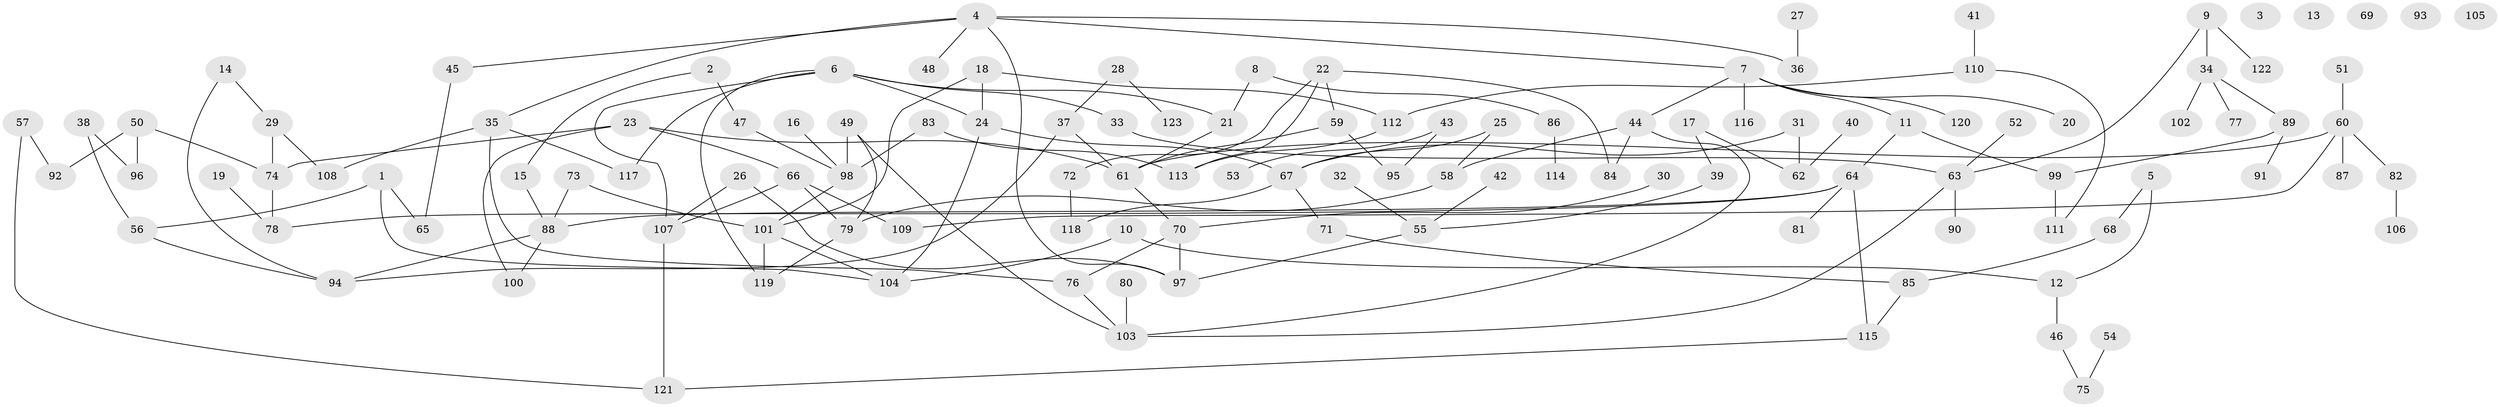 // coarse degree distribution, {5: 0.08333333333333333, 2: 0.21428571428571427, 0: 0.05952380952380952, 8: 0.03571428571428571, 6: 0.03571428571428571, 3: 0.19047619047619047, 4: 0.10714285714285714, 1: 0.2619047619047619, 7: 0.011904761904761904}
// Generated by graph-tools (version 1.1) at 2025/23/03/03/25 07:23:27]
// undirected, 123 vertices, 152 edges
graph export_dot {
graph [start="1"]
  node [color=gray90,style=filled];
  1;
  2;
  3;
  4;
  5;
  6;
  7;
  8;
  9;
  10;
  11;
  12;
  13;
  14;
  15;
  16;
  17;
  18;
  19;
  20;
  21;
  22;
  23;
  24;
  25;
  26;
  27;
  28;
  29;
  30;
  31;
  32;
  33;
  34;
  35;
  36;
  37;
  38;
  39;
  40;
  41;
  42;
  43;
  44;
  45;
  46;
  47;
  48;
  49;
  50;
  51;
  52;
  53;
  54;
  55;
  56;
  57;
  58;
  59;
  60;
  61;
  62;
  63;
  64;
  65;
  66;
  67;
  68;
  69;
  70;
  71;
  72;
  73;
  74;
  75;
  76;
  77;
  78;
  79;
  80;
  81;
  82;
  83;
  84;
  85;
  86;
  87;
  88;
  89;
  90;
  91;
  92;
  93;
  94;
  95;
  96;
  97;
  98;
  99;
  100;
  101;
  102;
  103;
  104;
  105;
  106;
  107;
  108;
  109;
  110;
  111;
  112;
  113;
  114;
  115;
  116;
  117;
  118;
  119;
  120;
  121;
  122;
  123;
  1 -- 56;
  1 -- 65;
  1 -- 104;
  2 -- 15;
  2 -- 47;
  4 -- 7;
  4 -- 35;
  4 -- 36;
  4 -- 45;
  4 -- 48;
  4 -- 97;
  5 -- 12;
  5 -- 68;
  6 -- 21;
  6 -- 24;
  6 -- 33;
  6 -- 107;
  6 -- 117;
  6 -- 119;
  7 -- 11;
  7 -- 20;
  7 -- 44;
  7 -- 116;
  7 -- 120;
  8 -- 21;
  8 -- 86;
  9 -- 34;
  9 -- 63;
  9 -- 122;
  10 -- 12;
  10 -- 104;
  11 -- 64;
  11 -- 99;
  12 -- 46;
  14 -- 29;
  14 -- 94;
  15 -- 88;
  16 -- 98;
  17 -- 39;
  17 -- 62;
  18 -- 24;
  18 -- 101;
  18 -- 112;
  19 -- 78;
  21 -- 61;
  22 -- 59;
  22 -- 72;
  22 -- 84;
  22 -- 113;
  23 -- 61;
  23 -- 66;
  23 -- 74;
  23 -- 100;
  24 -- 67;
  24 -- 104;
  25 -- 58;
  25 -- 67;
  26 -- 97;
  26 -- 107;
  27 -- 36;
  28 -- 37;
  28 -- 123;
  29 -- 74;
  29 -- 108;
  30 -- 70;
  31 -- 62;
  31 -- 67;
  32 -- 55;
  33 -- 63;
  34 -- 77;
  34 -- 89;
  34 -- 102;
  35 -- 76;
  35 -- 108;
  35 -- 117;
  37 -- 61;
  37 -- 94;
  38 -- 56;
  38 -- 96;
  39 -- 55;
  40 -- 62;
  41 -- 110;
  42 -- 55;
  43 -- 53;
  43 -- 95;
  44 -- 58;
  44 -- 84;
  44 -- 103;
  45 -- 65;
  46 -- 75;
  47 -- 98;
  49 -- 79;
  49 -- 98;
  49 -- 103;
  50 -- 74;
  50 -- 92;
  50 -- 96;
  51 -- 60;
  52 -- 63;
  54 -- 75;
  55 -- 97;
  56 -- 94;
  57 -- 92;
  57 -- 121;
  58 -- 79;
  59 -- 61;
  59 -- 95;
  60 -- 61;
  60 -- 82;
  60 -- 87;
  60 -- 109;
  61 -- 70;
  63 -- 90;
  63 -- 103;
  64 -- 78;
  64 -- 81;
  64 -- 88;
  64 -- 115;
  66 -- 79;
  66 -- 107;
  66 -- 109;
  67 -- 71;
  67 -- 118;
  68 -- 85;
  70 -- 76;
  70 -- 97;
  71 -- 85;
  72 -- 118;
  73 -- 88;
  73 -- 101;
  74 -- 78;
  76 -- 103;
  79 -- 119;
  80 -- 103;
  82 -- 106;
  83 -- 98;
  83 -- 113;
  85 -- 115;
  86 -- 114;
  88 -- 94;
  88 -- 100;
  89 -- 91;
  89 -- 99;
  98 -- 101;
  99 -- 111;
  101 -- 104;
  101 -- 119;
  107 -- 121;
  110 -- 111;
  110 -- 112;
  112 -- 113;
  115 -- 121;
}
